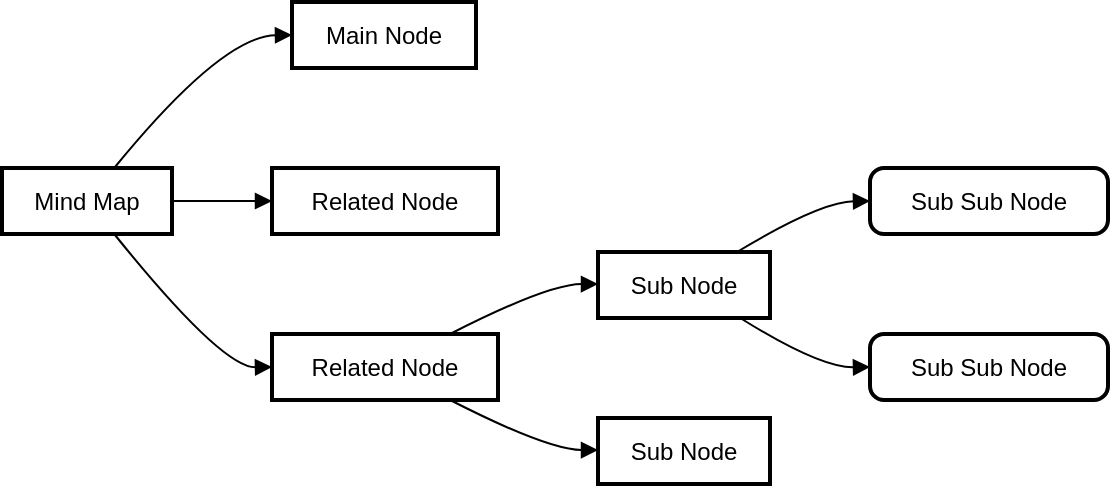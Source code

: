 <mxfile version="22.1.18" type="github">
  <diagram name="Page-1" id="mcigCoj47zqFyfVAbrId">
    <mxGraphModel>
      <root>
        <mxCell id="0" />
        <mxCell id="1" parent="0" />
        <mxCell id="2" value="Mind Map" style="whiteSpace=wrap;strokeWidth=2;" vertex="1" parent="1">
          <mxGeometry y="83" width="85" height="33" as="geometry" />
        </mxCell>
        <mxCell id="3" value="Main Node" style="whiteSpace=wrap;strokeWidth=2;" vertex="1" parent="1">
          <mxGeometry x="145" width="92" height="33" as="geometry" />
        </mxCell>
        <mxCell id="4" value="Related Node" style="whiteSpace=wrap;strokeWidth=2;" vertex="1" parent="1">
          <mxGeometry x="135" y="83" width="113" height="33" as="geometry" />
        </mxCell>
        <mxCell id="5" value="Related Node" style="whiteSpace=wrap;strokeWidth=2;" vertex="1" parent="1">
          <mxGeometry x="135" y="166" width="113" height="33" as="geometry" />
        </mxCell>
        <mxCell id="6" value="Sub Node" style="whiteSpace=wrap;strokeWidth=2;" vertex="1" parent="1">
          <mxGeometry x="298" y="125" width="86" height="33" as="geometry" />
        </mxCell>
        <mxCell id="7" value="Sub Node" style="whiteSpace=wrap;strokeWidth=2;" vertex="1" parent="1">
          <mxGeometry x="298" y="208" width="86" height="33" as="geometry" />
        </mxCell>
        <mxCell id="8" value="Sub Sub Node" style="rounded=1;absoluteArcSize=1;arcSize=14;whiteSpace=wrap;strokeWidth=2;" vertex="1" parent="1">
          <mxGeometry x="434" y="83" width="119" height="33" as="geometry" />
        </mxCell>
        <mxCell id="9" value="Sub Sub Node" style="rounded=1;absoluteArcSize=1;arcSize=14;whiteSpace=wrap;strokeWidth=2;" vertex="1" parent="1">
          <mxGeometry x="434" y="166" width="119" height="33" as="geometry" />
        </mxCell>
        <mxCell id="10" value="" style="curved=1;startArrow=none;endArrow=block;exitX=0.66;exitY=0;entryX=0.005;entryY=0.5;" edge="1" parent="1" source="2" target="3">
          <mxGeometry relative="1" as="geometry">
            <Array as="points">
              <mxPoint x="110" y="17" />
            </Array>
          </mxGeometry>
        </mxCell>
        <mxCell id="11" value="" style="curved=1;startArrow=none;endArrow=block;exitX=1.003;exitY=0.5;entryX=0.002;entryY=0.5;" edge="1" parent="1" source="2" target="4">
          <mxGeometry relative="1" as="geometry">
            <Array as="points" />
          </mxGeometry>
        </mxCell>
        <mxCell id="12" value="" style="curved=1;startArrow=none;endArrow=block;exitX=0.66;exitY=1;entryX=0.002;entryY=0.5;" edge="1" parent="1" source="2" target="5">
          <mxGeometry relative="1" as="geometry">
            <Array as="points">
              <mxPoint x="110" y="183" />
            </Array>
          </mxGeometry>
        </mxCell>
        <mxCell id="13" value="" style="curved=1;startArrow=none;endArrow=block;exitX=0.788;exitY=0;entryX=0.001;entryY=0.485;" edge="1" parent="1" source="5" target="6">
          <mxGeometry relative="1" as="geometry">
            <Array as="points">
              <mxPoint x="273" y="141" />
            </Array>
          </mxGeometry>
        </mxCell>
        <mxCell id="14" value="" style="curved=1;startArrow=none;endArrow=block;exitX=0.788;exitY=1;entryX=0.001;entryY=0.485;" edge="1" parent="1" source="5" target="7">
          <mxGeometry relative="1" as="geometry">
            <Array as="points">
              <mxPoint x="273" y="224" />
            </Array>
          </mxGeometry>
        </mxCell>
        <mxCell id="15" value="" style="curved=1;startArrow=none;endArrow=block;exitX=0.817;exitY=-0.015;entryX=0.002;entryY=0.5;" edge="1" parent="1" source="6" target="8">
          <mxGeometry relative="1" as="geometry">
            <Array as="points">
              <mxPoint x="409" y="100" />
            </Array>
          </mxGeometry>
        </mxCell>
        <mxCell id="16" value="" style="curved=1;startArrow=none;endArrow=block;exitX=0.817;exitY=0.985;entryX=0.002;entryY=0.5;" edge="1" parent="1" source="6" target="9">
          <mxGeometry relative="1" as="geometry">
            <Array as="points">
              <mxPoint x="409" y="183" />
            </Array>
          </mxGeometry>
        </mxCell>
      </root>
    </mxGraphModel>
  </diagram>
</mxfile>
